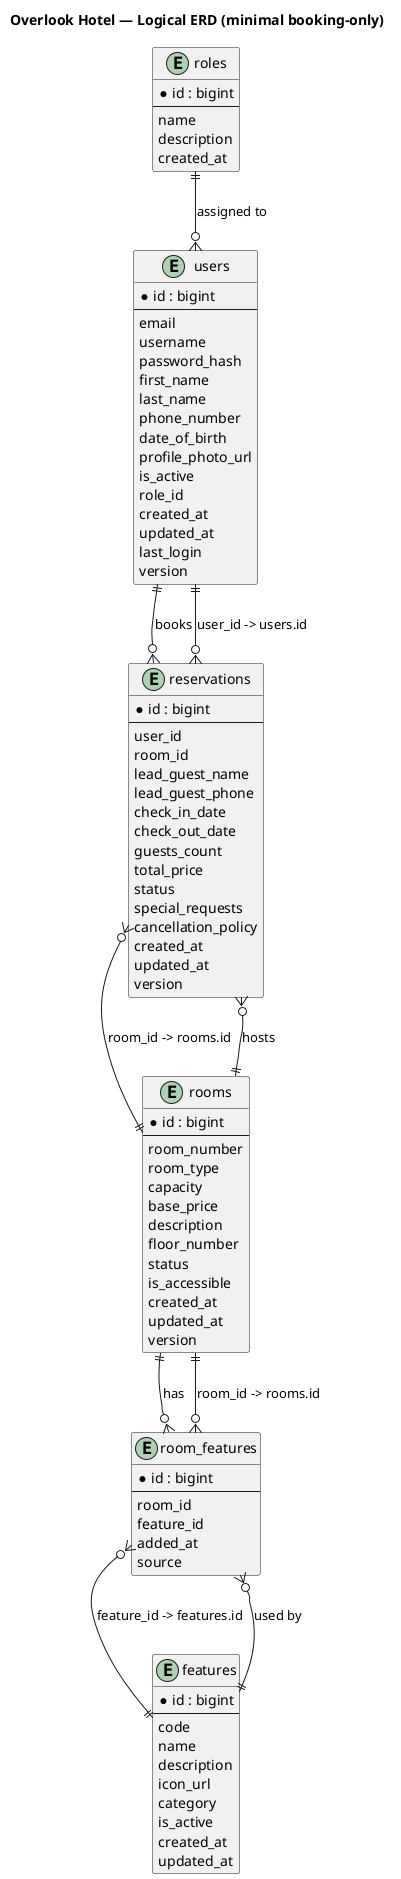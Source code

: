 @startuml Overlook Hotel ER Diagram
title Overlook Hotel — Logical ERD (minimal booking-only)

entity "roles" as roles {
  * id : bigint
  --
  name
  description
  created_at
}

entity "users" as users {
  * id : bigint
  --
  email
  username
  password_hash
  first_name
  last_name
  phone_number
  date_of_birth
  profile_photo_url
  is_active
  role_id
  created_at
  updated_at
  last_login
  version
}

entity "rooms" as rooms {
  * id : bigint
  --
  room_number
  room_type
  capacity
  base_price
  description
  floor_number
  status
  is_accessible
  created_at
  updated_at
  version
}

entity "room_features" as room_features {
  * id : bigint
  --
  room_id
  feature_id
  added_at
  source
}

entity "features" as features {
  * id : bigint
  --
  code
  name
  description
  icon_url
  category
  is_active
  created_at
  updated_at
}

entity "reservations" as reservations {
  * id : bigint
  --
  user_id
  room_id
  lead_guest_name
  lead_guest_phone
  check_in_date
  check_out_date
  guests_count
  total_price
  status
  special_requests
  cancellation_policy
  created_at
  updated_at
  version
}

' Relationships (minimal)
roles ||--o{ users : "assigned to"
users ||--o{ reservations : "books"
rooms ||--o{ reservations : "hosts"

' Room <-> Features many-to-many via room_features
rooms ||--o{ room_features : "has"
features ||--o{ room_features : "used by"
room_features }o--|| rooms : "room_id -> rooms.id"
room_features }o--|| features : "feature_id -> features.id"

' Reservation FKs
reservations }o--|| users : "user_id -> users.id"
reservations }o--|| rooms : "room_id -> rooms.id"

@enduml
